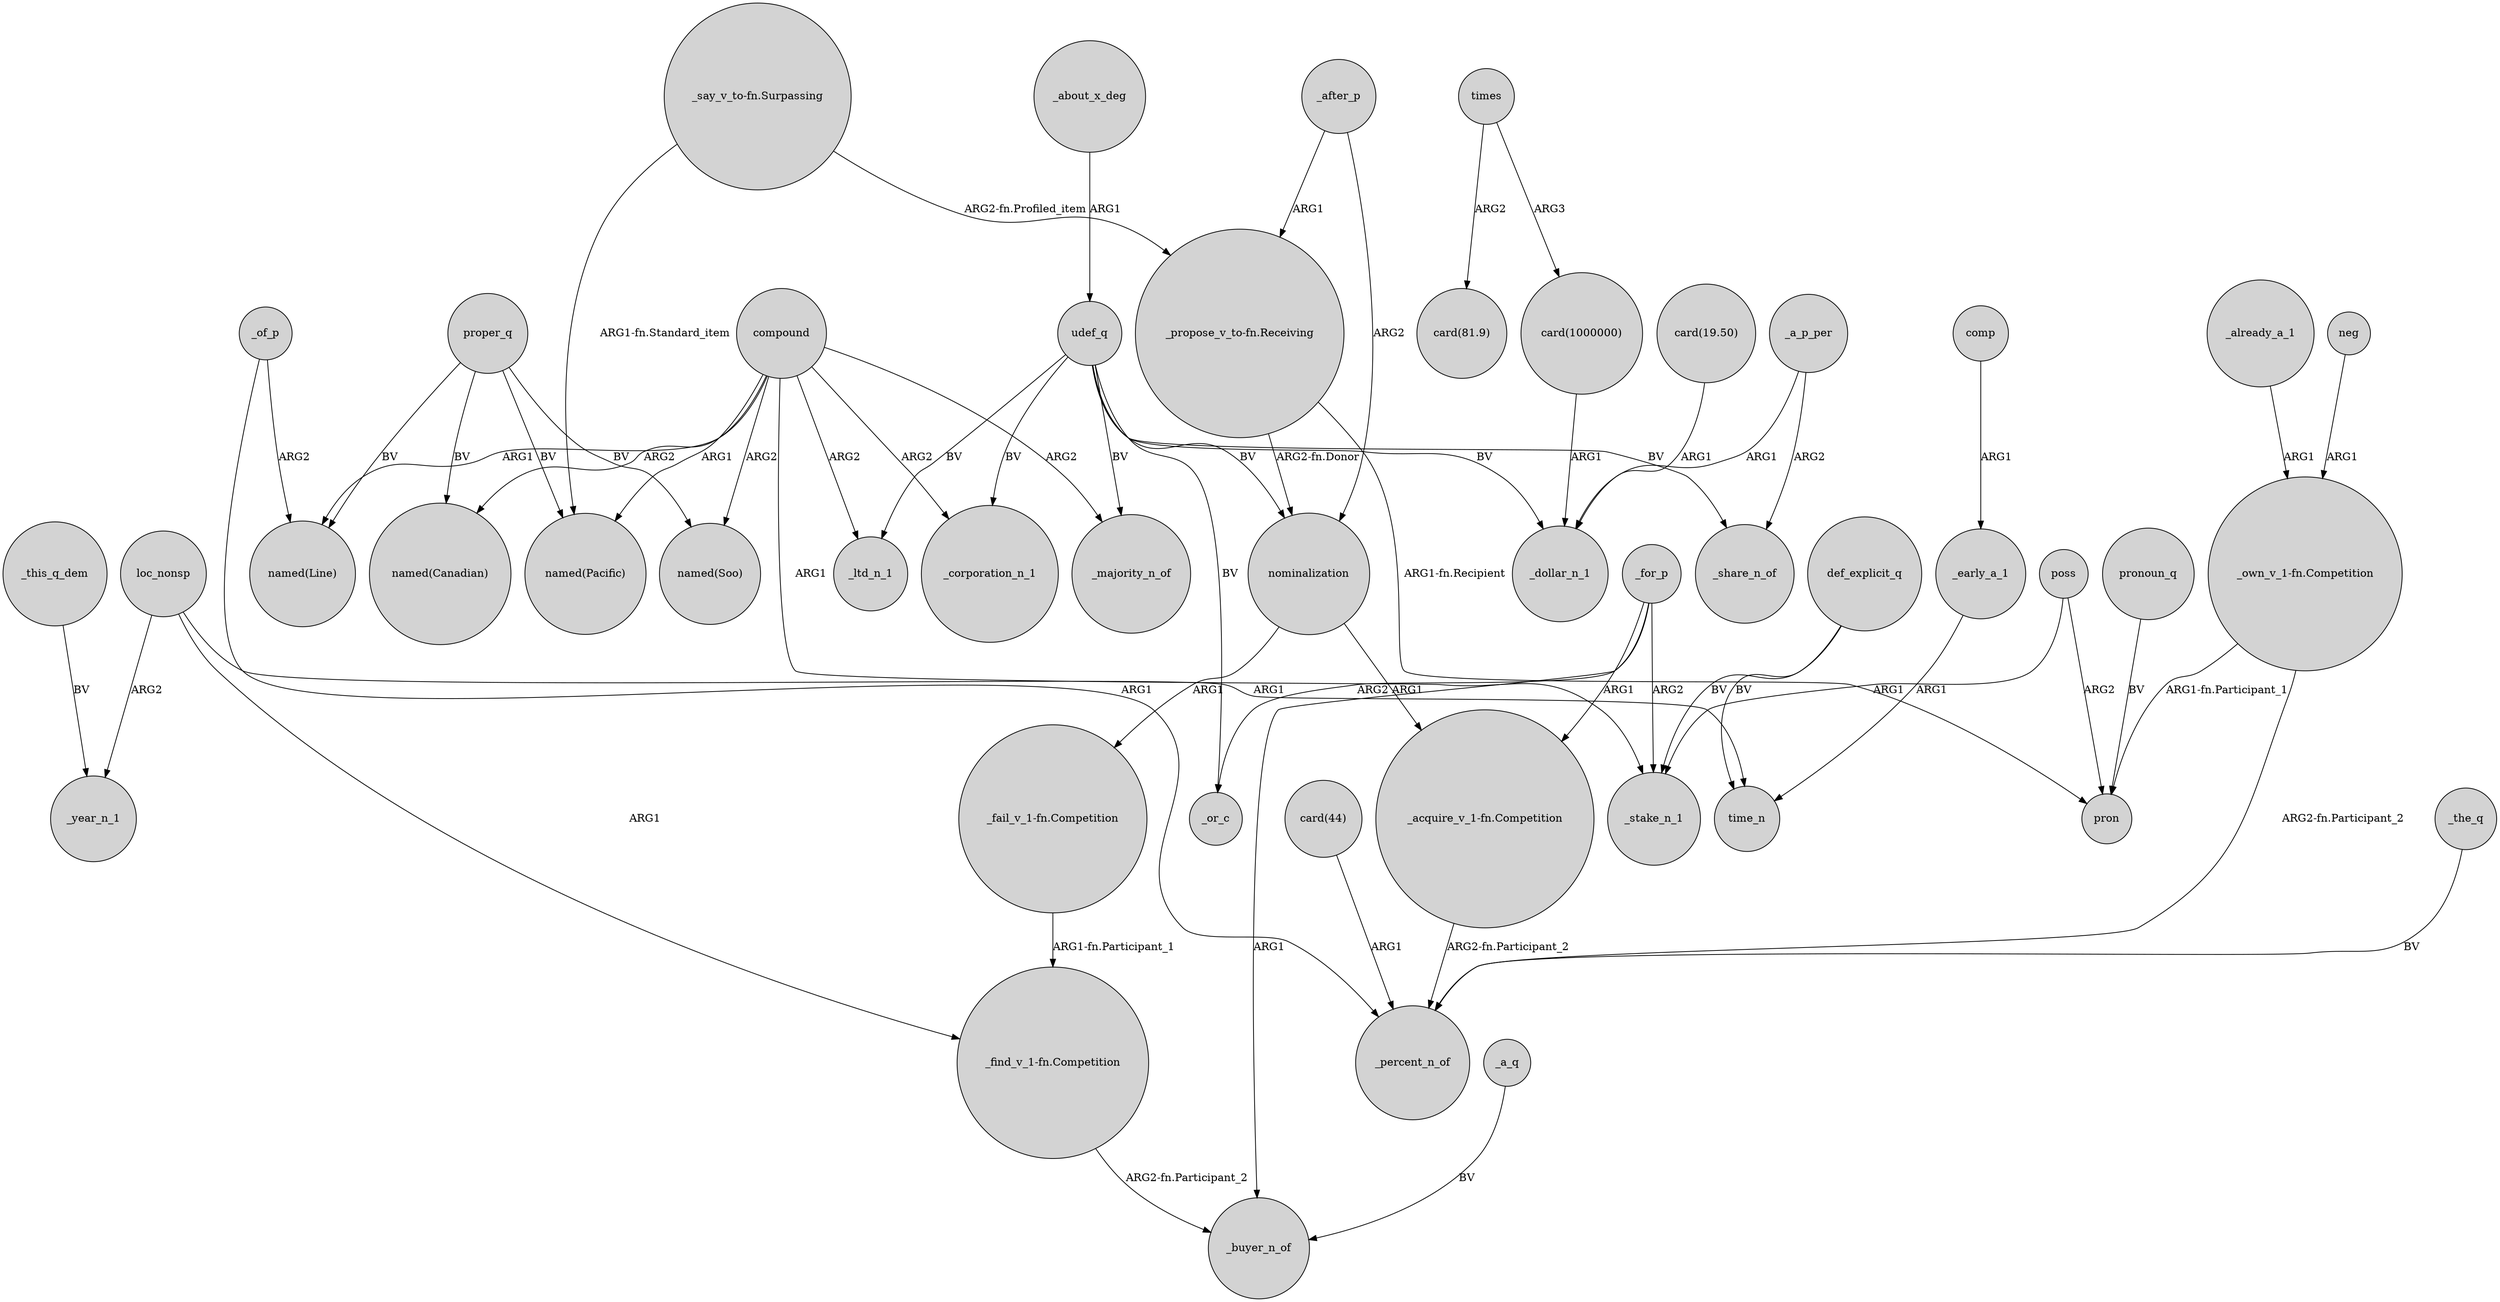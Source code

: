 digraph {
	node [shape=circle style=filled]
	_early_a_1 -> time_n [label=ARG1]
	nominalization -> "_fail_v_1-fn.Competition" [label=ARG1]
	proper_q -> "named(Canadian)" [label=BV]
	compound -> "named(Line)" [label=ARG1]
	"_acquire_v_1-fn.Competition" -> _percent_n_of [label="ARG2-fn.Participant_2"]
	times -> "card(81.9)" [label=ARG2]
	udef_q -> nominalization [label=BV]
	times -> "card(1000000)" [label=ARG3]
	"card(19.50)" -> _dollar_n_1 [label=ARG1]
	comp -> _early_a_1 [label=ARG1]
	_the_q -> _percent_n_of [label=BV]
	_of_p -> _percent_n_of [label=ARG1]
	_for_p -> "_acquire_v_1-fn.Competition" [label=ARG1]
	"_say_v_to-fn.Surpassing" -> "_propose_v_to-fn.Receiving" [label="ARG2-fn.Profiled_item"]
	neg -> "_own_v_1-fn.Competition" [label=ARG1]
	loc_nonsp -> _year_n_1 [label=ARG2]
	_for_p -> _buyer_n_of [label=ARG1]
	loc_nonsp -> "_find_v_1-fn.Competition" [label=ARG1]
	udef_q -> _or_c [label=BV]
	_about_x_deg -> udef_q [label=ARG1]
	compound -> "named(Pacific)" [label=ARG1]
	_a_q -> _buyer_n_of [label=BV]
	pronoun_q -> pron [label=BV]
	_after_p -> nominalization [label=ARG2]
	poss -> pron [label=ARG2]
	_a_p_per -> _share_n_of [label=ARG2]
	_for_p -> _or_c [label=ARG2]
	proper_q -> "named(Line)" [label=BV]
	"card(44)" -> _percent_n_of [label=ARG1]
	"_propose_v_to-fn.Receiving" -> nominalization [label="ARG2-fn.Donor"]
	compound -> _stake_n_1 [label=ARG1]
	udef_q -> _share_n_of [label=BV]
	compound -> "named(Soo)" [label=ARG2]
	udef_q -> _dollar_n_1 [label=BV]
	def_explicit_q -> _stake_n_1 [label=BV]
	"card(1000000)" -> _dollar_n_1 [label=ARG1]
	_this_q_dem -> _year_n_1 [label=BV]
	"_fail_v_1-fn.Competition" -> "_find_v_1-fn.Competition" [label="ARG1-fn.Participant_1"]
	_after_p -> "_propose_v_to-fn.Receiving" [label=ARG1]
	loc_nonsp -> time_n [label=ARG1]
	_a_p_per -> _dollar_n_1 [label=ARG1]
	"_say_v_to-fn.Surpassing" -> "named(Pacific)" [label="ARG1-fn.Standard_item"]
	"_find_v_1-fn.Competition" -> _buyer_n_of [label="ARG2-fn.Participant_2"]
	proper_q -> "named(Pacific)" [label=BV]
	proper_q -> "named(Soo)" [label=BV]
	compound -> _ltd_n_1 [label=ARG2]
	compound -> _corporation_n_1 [label=ARG2]
	udef_q -> _corporation_n_1 [label=BV]
	def_explicit_q -> time_n [label=BV]
	"_own_v_1-fn.Competition" -> pron [label="ARG1-fn.Participant_1"]
	nominalization -> "_acquire_v_1-fn.Competition" [label=ARG1]
	udef_q -> _ltd_n_1 [label=BV]
	compound -> _majority_n_of [label=ARG2]
	"_propose_v_to-fn.Receiving" -> pron [label="ARG1-fn.Recipient"]
	udef_q -> _majority_n_of [label=BV]
	_for_p -> _stake_n_1 [label=ARG2]
	compound -> "named(Canadian)" [label=ARG2]
	_already_a_1 -> "_own_v_1-fn.Competition" [label=ARG1]
	_of_p -> "named(Line)" [label=ARG2]
	poss -> _stake_n_1 [label=ARG1]
	"_own_v_1-fn.Competition" -> _percent_n_of [label="ARG2-fn.Participant_2"]
}
